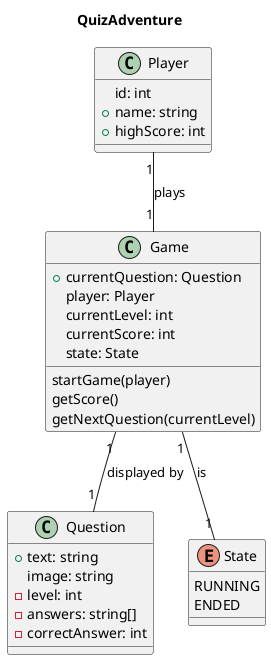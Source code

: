 @startuml name QuizAdventure

title QuizAdventure

class Player {
  id: int
  +name: string
  +highScore: int
}

class Question {
  +text: string
  image: string  
  -level: int
  -answers: string[]
  -correctAnswer: int
  ' -correctAnswers: int[]
  ' type: QuestionType
}

class Game {
  ' questionList: Question[] ?
  +currentQuestion: Question
  player: Player
  currentLevel: int
  currentScore: int
  state: State
  startGame(player)
  getScore()
  getNextQuestion(currentLevel)
}

enum State {
  RUNNING
  ENDED
}

' enum QuestionType {
'   ONE_ANSWER
'   MULTIPLE_ANSWERS
'   TEXT
' }

"Player" "1" -- "1" "Game" : plays
"Game" "1" -- "1" "Question" : displayed by
"Game" "1" -- "1" "State" : is
' "Question" "1" -- "1" "QuestionType" : is


@enduml